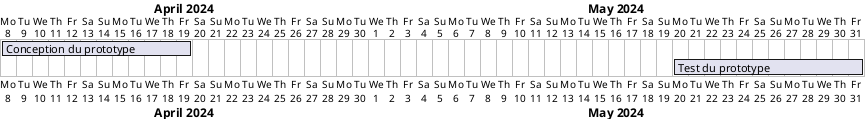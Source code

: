 @startgantt
[Conception du prototype] requires 12 days
[Test du prototype] requires 12 days

Project starts 2024-04-08
[Conception du prototype] starts 2024-04-08
[Test du prototype] starts 2024-05-20
@endgantt